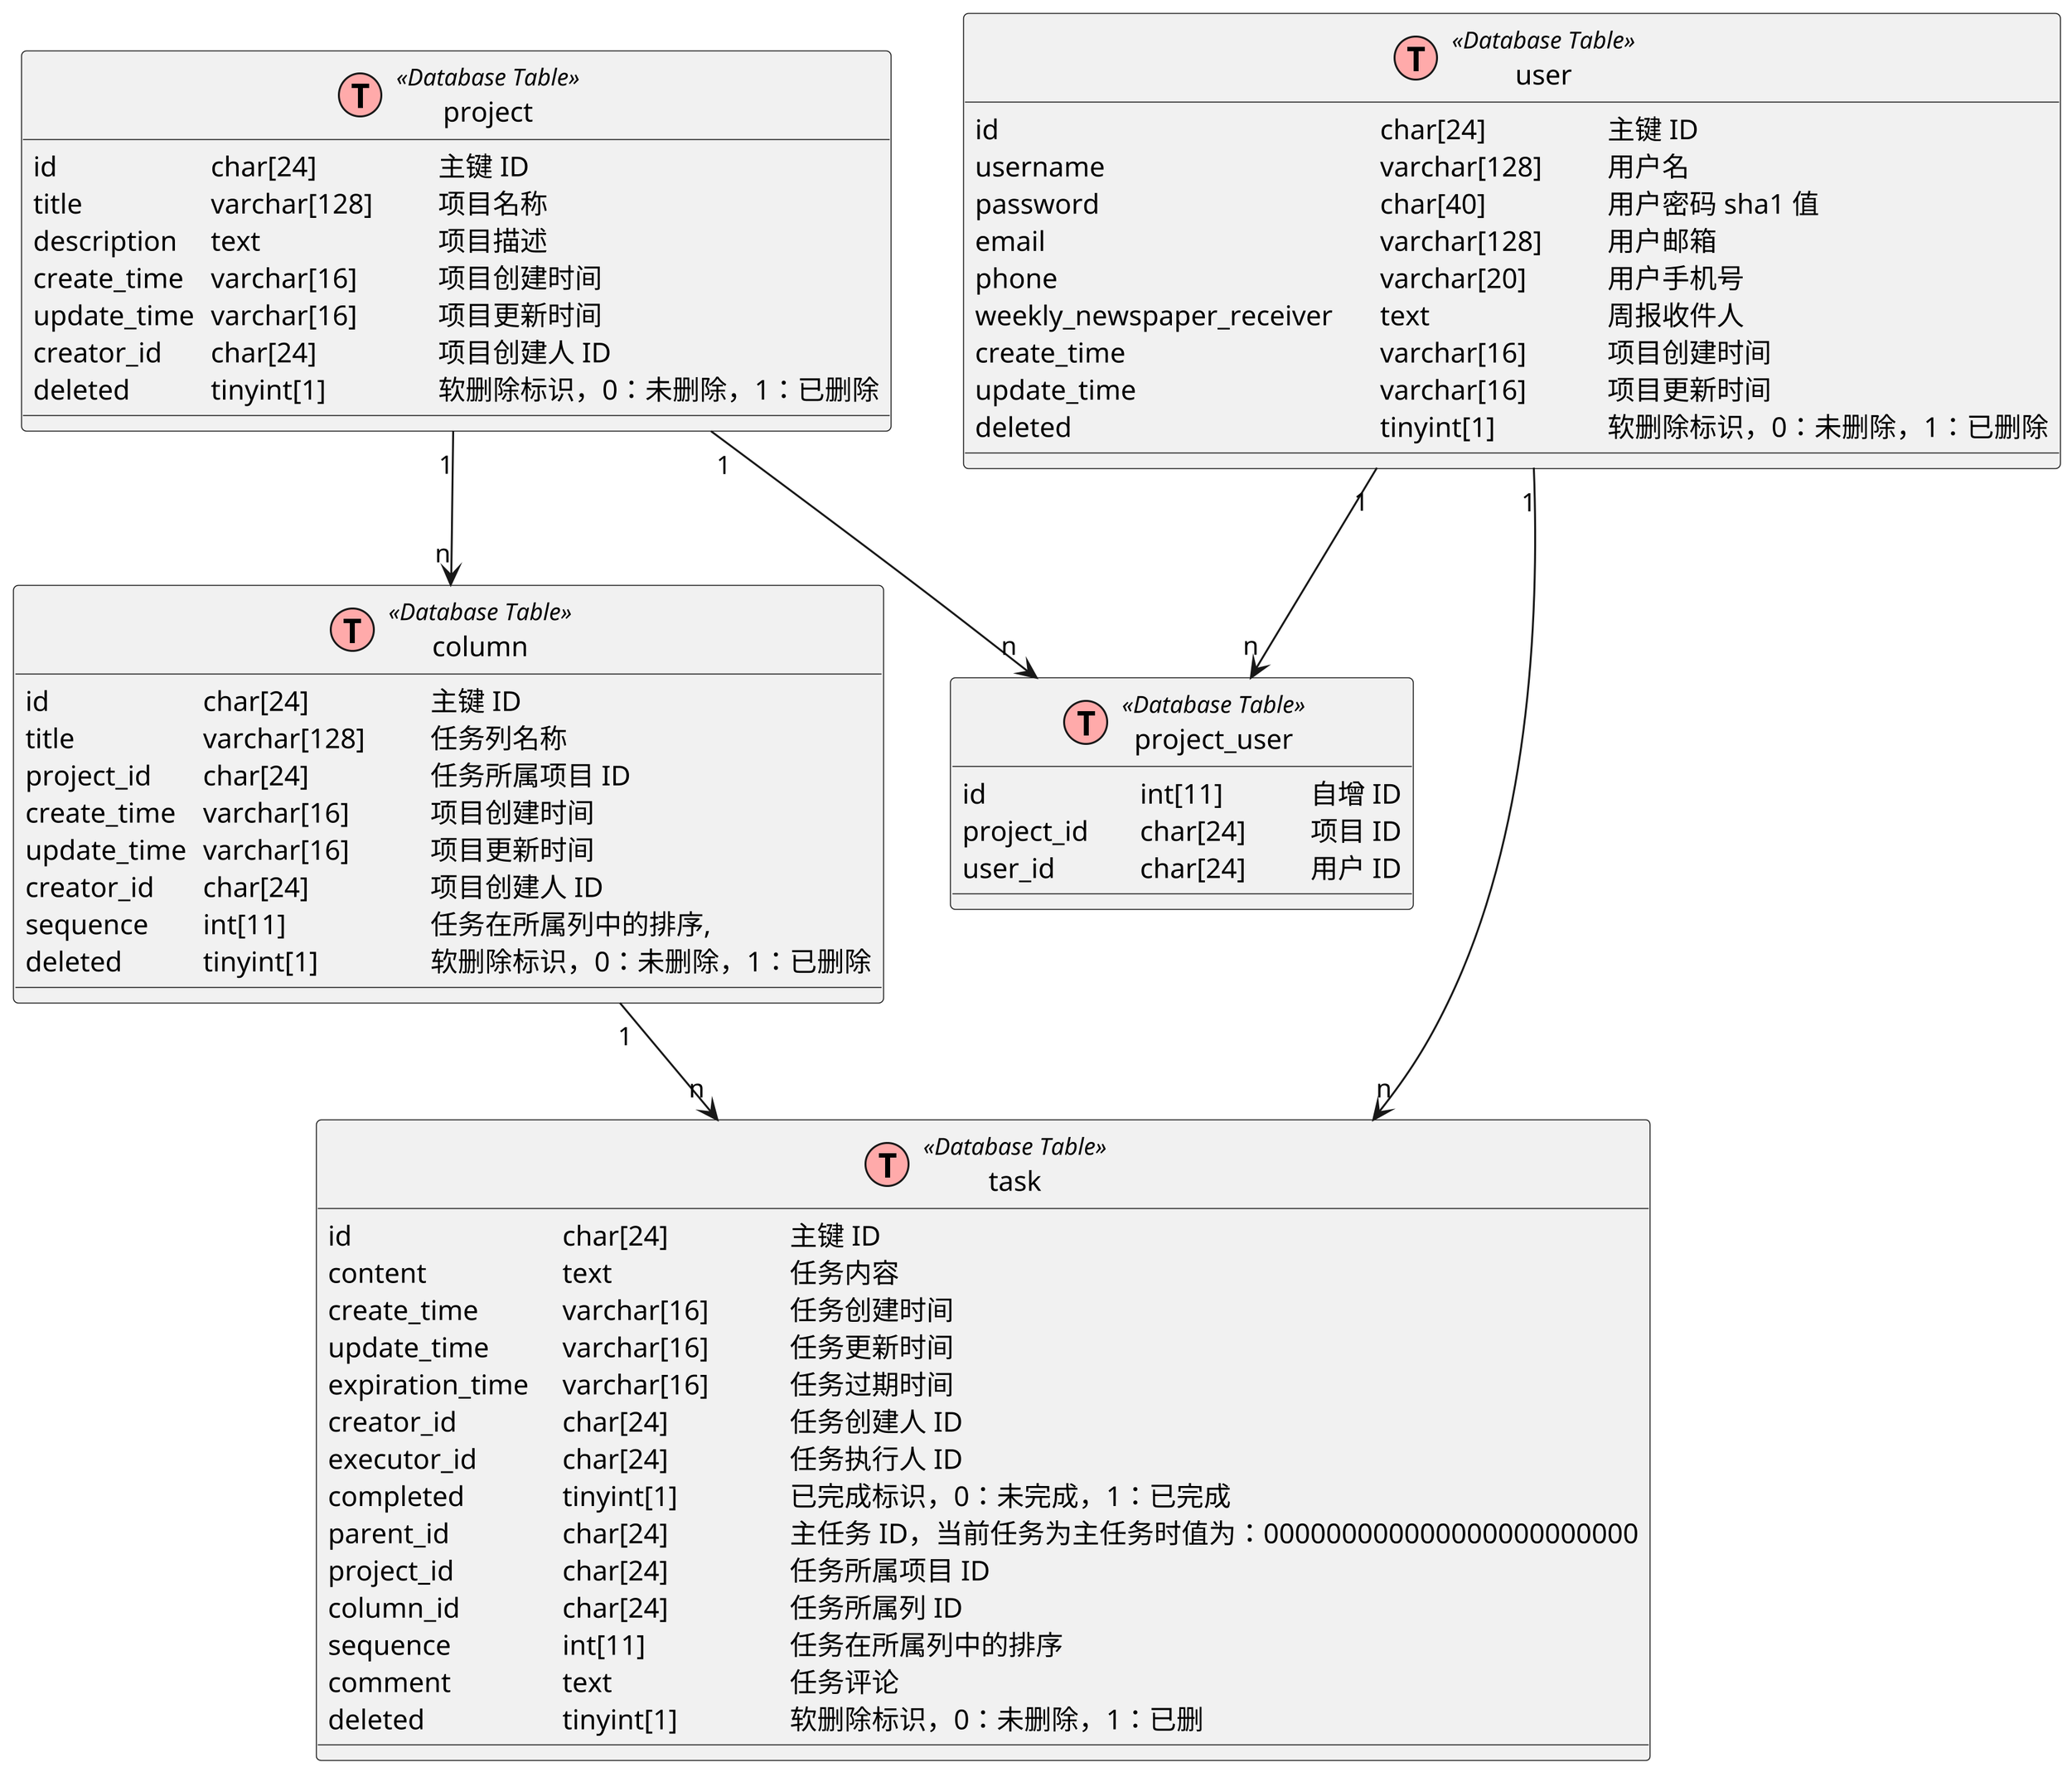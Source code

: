 @startuml simworkbench_database_relation
skinparam dpi 300

!define TABLE (T,#FFAAAA) Database Table

class task << TABLE >> {
id \t\t\t\t char[24] \t\t 主键 ID
content \t\t\t text \t\t\t 任务内容
create_time \t\t varchar[16] \t\t 任务创建时间
update_time \t\t varchar[16] \t\t 任务更新时间
expiration_time \t varchar[16] \t\t 任务过期时间
creator_id \t\t char[24] \t\t 任务创建人 ID
executor_id \t\t char[24] \t\t 任务执行人 ID
completed \t\t tinyint[1] \t\t 已完成标识，0：未完成，1：已完成
parent_id \t\t char[24] \t\t 主任务 ID，当前任务为主任务时值为：000000000000000000000000
project_id \t\t char[24] \t\t 任务所属项目 ID
column_id \t\t char[24] \t\t 任务所属列 ID
sequence \t\t int[11] \t\t\t 任务在所属列中的排序
comment \t\t text \t\t\t 任务评论
deleted \t\t\t tinyint[1] \t\t 软删除标识，0：未删除，1：已删
}

class project << TABLE >> {
id \t\t\t char[24] \t\t 主键 ID
title \t\t\t varchar[128] \t 项目名称
description \t text \t\t\t 项目描述
create_time \t varchar[16] \t\t 项目创建时间
update_time \t varchar[16] \t\t 项目更新时间
creator_id \t char[24] \t\t 项目创建人 ID
deleted \t\t tinyint[1] \t\t 软删除标识，0：未删除，1：已删除
}

class column << TABLE >> {
id \t\t\t char[24] \t\t 主键 ID
title \t\t\t varchar[128] \t 任务列名称
project_id \t char[24] \t\t 任务所属项目 ID
create_time \t varchar[16] \t\t 项目创建时间
update_time \t varchar[16] \t\t 项目更新时间
creator_id \t char[24] \t\t 项目创建人 ID
sequence \t int[11] \t\t\t 任务在所属列中的排序,
deleted \t\t tinyint[1] \t\t 软删除标识，0：未删除，1：已删除
}

class user << TABLE >> {
id \t\t\t\t\t\t\t char[24] \t\t 主键 ID
username \t\t\t\t\t varchar[128] \t 用户名
password \t\t\t\t\t char[40] \t\t 用户密码 sha1 值
email \t\t\t\t\t\t varchar[128] \t 用户邮箱
phone \t\t\t\t\t\t varchar[20] \t\t 用户手机号
weekly_newspaper_receiver \t text \t\t\t 周报收件人
create_time \t\t\t\t\t varchar[16] \t\t 项目创建时间
update_time \t\t\t\t\t varchar[16] \t\t 项目更新时间
deleted \t\t\t\t\t\t tinyint[1] \t\t 软删除标识，0：未删除，1：已删除
}

class project_user << TABLE >> {
id \t\t\t int[11] \t\t 自增 ID 
project_id \t char[24] \t 项目 ID
user_id \t\t char[24] \t 用户 ID
}

project "1" --> "n" project_user
user "1" --> "n" project_user
user "1" --> "n" task
project "1" --> "n" column
column "1" --> "n" task

@enduml